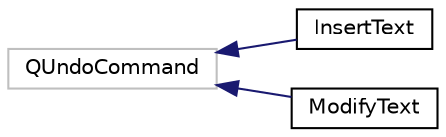 digraph "Graphical Class Hierarchy"
{
  edge [fontname="Helvetica",fontsize="10",labelfontname="Helvetica",labelfontsize="10"];
  node [fontname="Helvetica",fontsize="10",shape=record];
  rankdir="LR";
  Node3 [label="QUndoCommand",height=0.2,width=0.4,color="grey75", fillcolor="white", style="filled"];
  Node3 -> Node0 [dir="back",color="midnightblue",fontsize="10",style="solid",fontname="Helvetica"];
  Node0 [label="InsertText",height=0.2,width=0.4,color="black", fillcolor="white", style="filled",URL="$class_insert_text.html"];
  Node3 -> Node5 [dir="back",color="midnightblue",fontsize="10",style="solid",fontname="Helvetica"];
  Node5 [label="ModifyText",height=0.2,width=0.4,color="black", fillcolor="white", style="filled",URL="$class_modify_text.html"];
}
